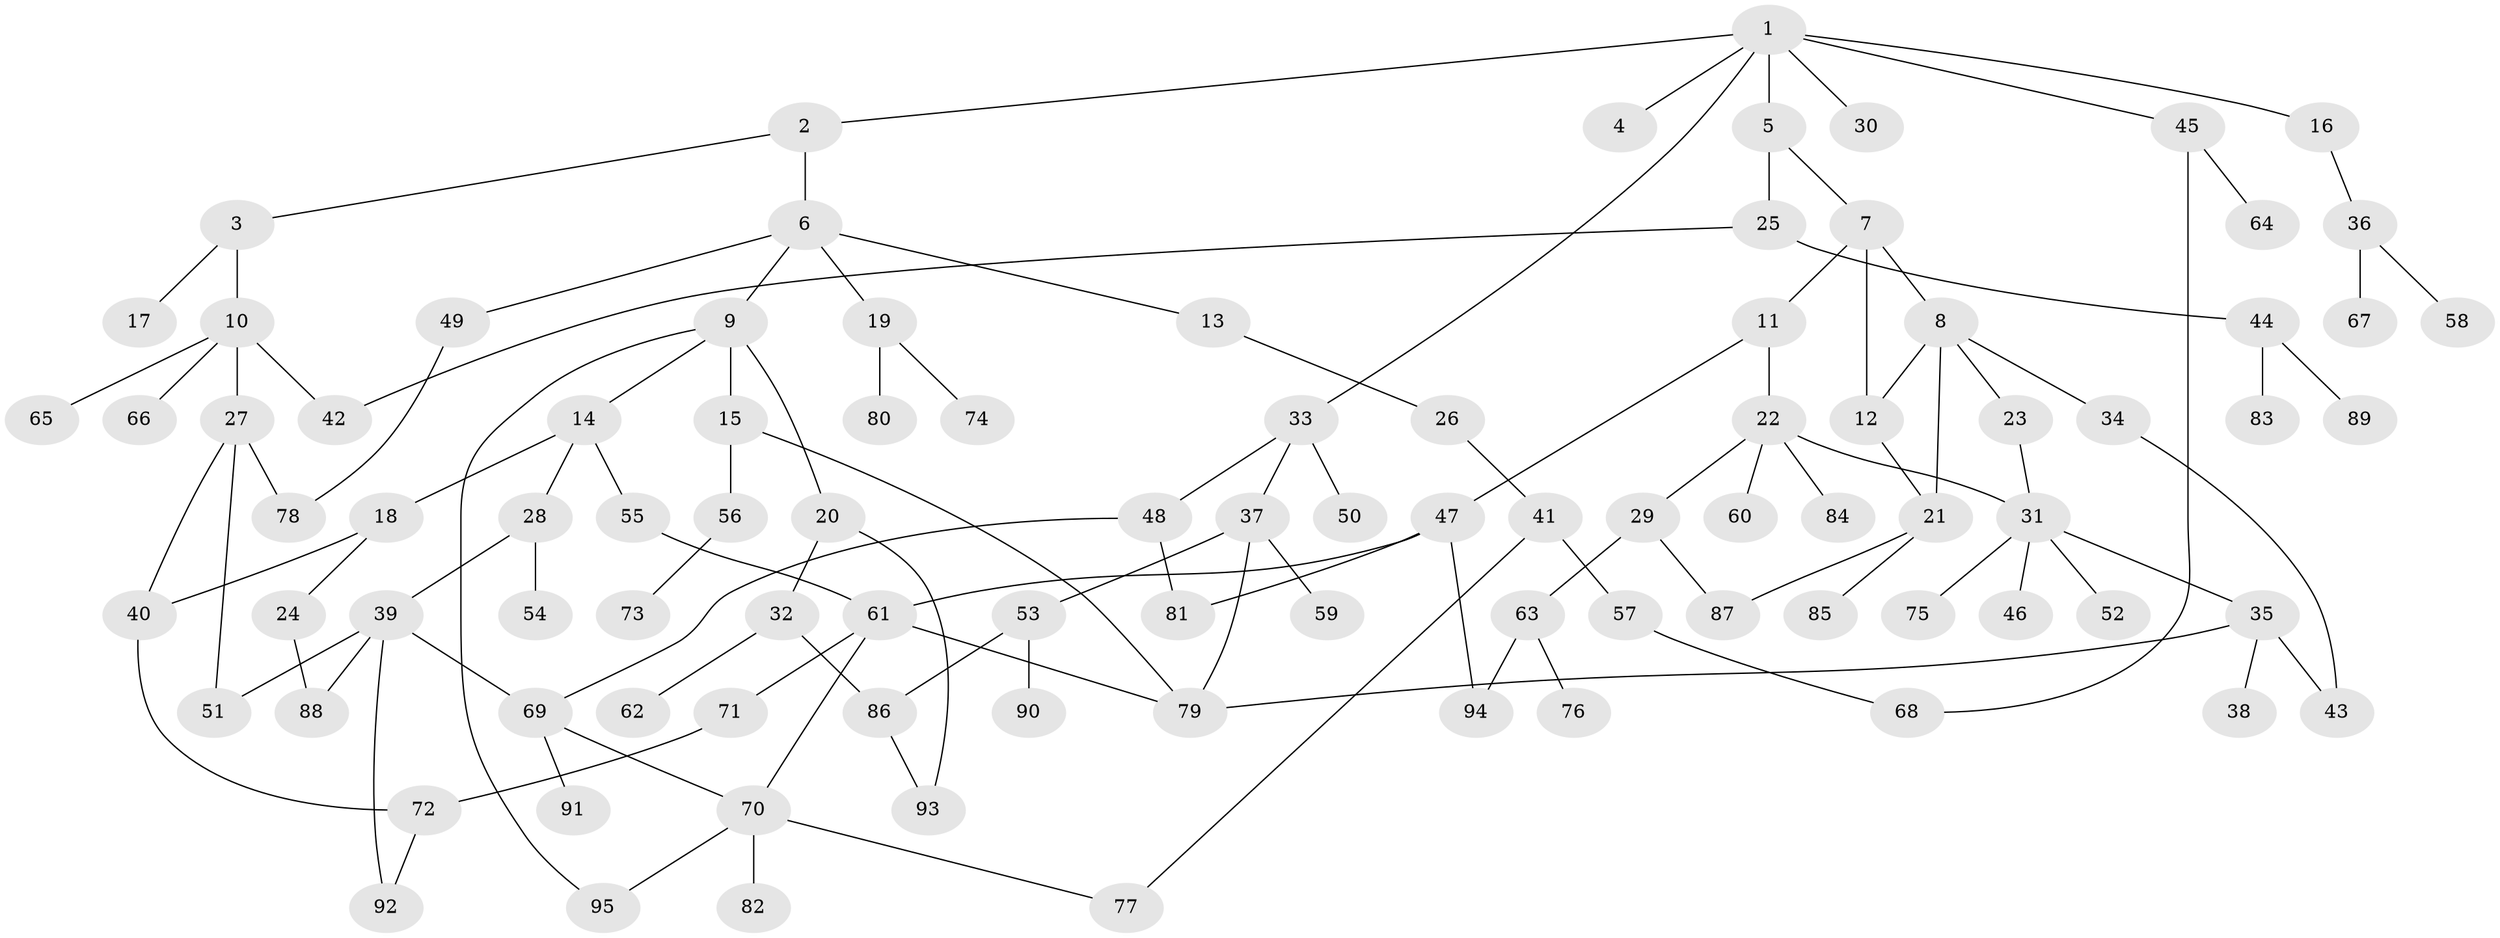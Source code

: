 // Generated by graph-tools (version 1.1) at 2025/25/03/09/25 03:25:27]
// undirected, 95 vertices, 119 edges
graph export_dot {
graph [start="1"]
  node [color=gray90,style=filled];
  1;
  2;
  3;
  4;
  5;
  6;
  7;
  8;
  9;
  10;
  11;
  12;
  13;
  14;
  15;
  16;
  17;
  18;
  19;
  20;
  21;
  22;
  23;
  24;
  25;
  26;
  27;
  28;
  29;
  30;
  31;
  32;
  33;
  34;
  35;
  36;
  37;
  38;
  39;
  40;
  41;
  42;
  43;
  44;
  45;
  46;
  47;
  48;
  49;
  50;
  51;
  52;
  53;
  54;
  55;
  56;
  57;
  58;
  59;
  60;
  61;
  62;
  63;
  64;
  65;
  66;
  67;
  68;
  69;
  70;
  71;
  72;
  73;
  74;
  75;
  76;
  77;
  78;
  79;
  80;
  81;
  82;
  83;
  84;
  85;
  86;
  87;
  88;
  89;
  90;
  91;
  92;
  93;
  94;
  95;
  1 -- 2;
  1 -- 4;
  1 -- 5;
  1 -- 16;
  1 -- 30;
  1 -- 33;
  1 -- 45;
  2 -- 3;
  2 -- 6;
  3 -- 10;
  3 -- 17;
  5 -- 7;
  5 -- 25;
  6 -- 9;
  6 -- 13;
  6 -- 19;
  6 -- 49;
  7 -- 8;
  7 -- 11;
  7 -- 12;
  8 -- 21;
  8 -- 23;
  8 -- 34;
  8 -- 12;
  9 -- 14;
  9 -- 15;
  9 -- 20;
  9 -- 95;
  10 -- 27;
  10 -- 42;
  10 -- 65;
  10 -- 66;
  11 -- 22;
  11 -- 47;
  12 -- 21;
  13 -- 26;
  14 -- 18;
  14 -- 28;
  14 -- 55;
  15 -- 56;
  15 -- 79;
  16 -- 36;
  18 -- 24;
  18 -- 40;
  19 -- 74;
  19 -- 80;
  20 -- 32;
  20 -- 93;
  21 -- 85;
  21 -- 87;
  22 -- 29;
  22 -- 31;
  22 -- 60;
  22 -- 84;
  23 -- 31;
  24 -- 88;
  25 -- 44;
  25 -- 42;
  26 -- 41;
  27 -- 51;
  27 -- 78;
  27 -- 40;
  28 -- 39;
  28 -- 54;
  29 -- 63;
  29 -- 87;
  31 -- 35;
  31 -- 46;
  31 -- 52;
  31 -- 75;
  32 -- 62;
  32 -- 86;
  33 -- 37;
  33 -- 48;
  33 -- 50;
  34 -- 43;
  35 -- 38;
  35 -- 79;
  35 -- 43;
  36 -- 58;
  36 -- 67;
  37 -- 53;
  37 -- 59;
  37 -- 79;
  39 -- 51;
  39 -- 69;
  39 -- 88;
  39 -- 92;
  40 -- 72;
  41 -- 57;
  41 -- 77;
  44 -- 83;
  44 -- 89;
  45 -- 64;
  45 -- 68;
  47 -- 61;
  47 -- 81;
  47 -- 94;
  48 -- 69;
  48 -- 81;
  49 -- 78;
  53 -- 90;
  53 -- 86;
  55 -- 61;
  56 -- 73;
  57 -- 68;
  61 -- 70;
  61 -- 71;
  61 -- 79;
  63 -- 76;
  63 -- 94;
  69 -- 91;
  69 -- 70;
  70 -- 77;
  70 -- 82;
  70 -- 95;
  71 -- 72;
  72 -- 92;
  86 -- 93;
}
